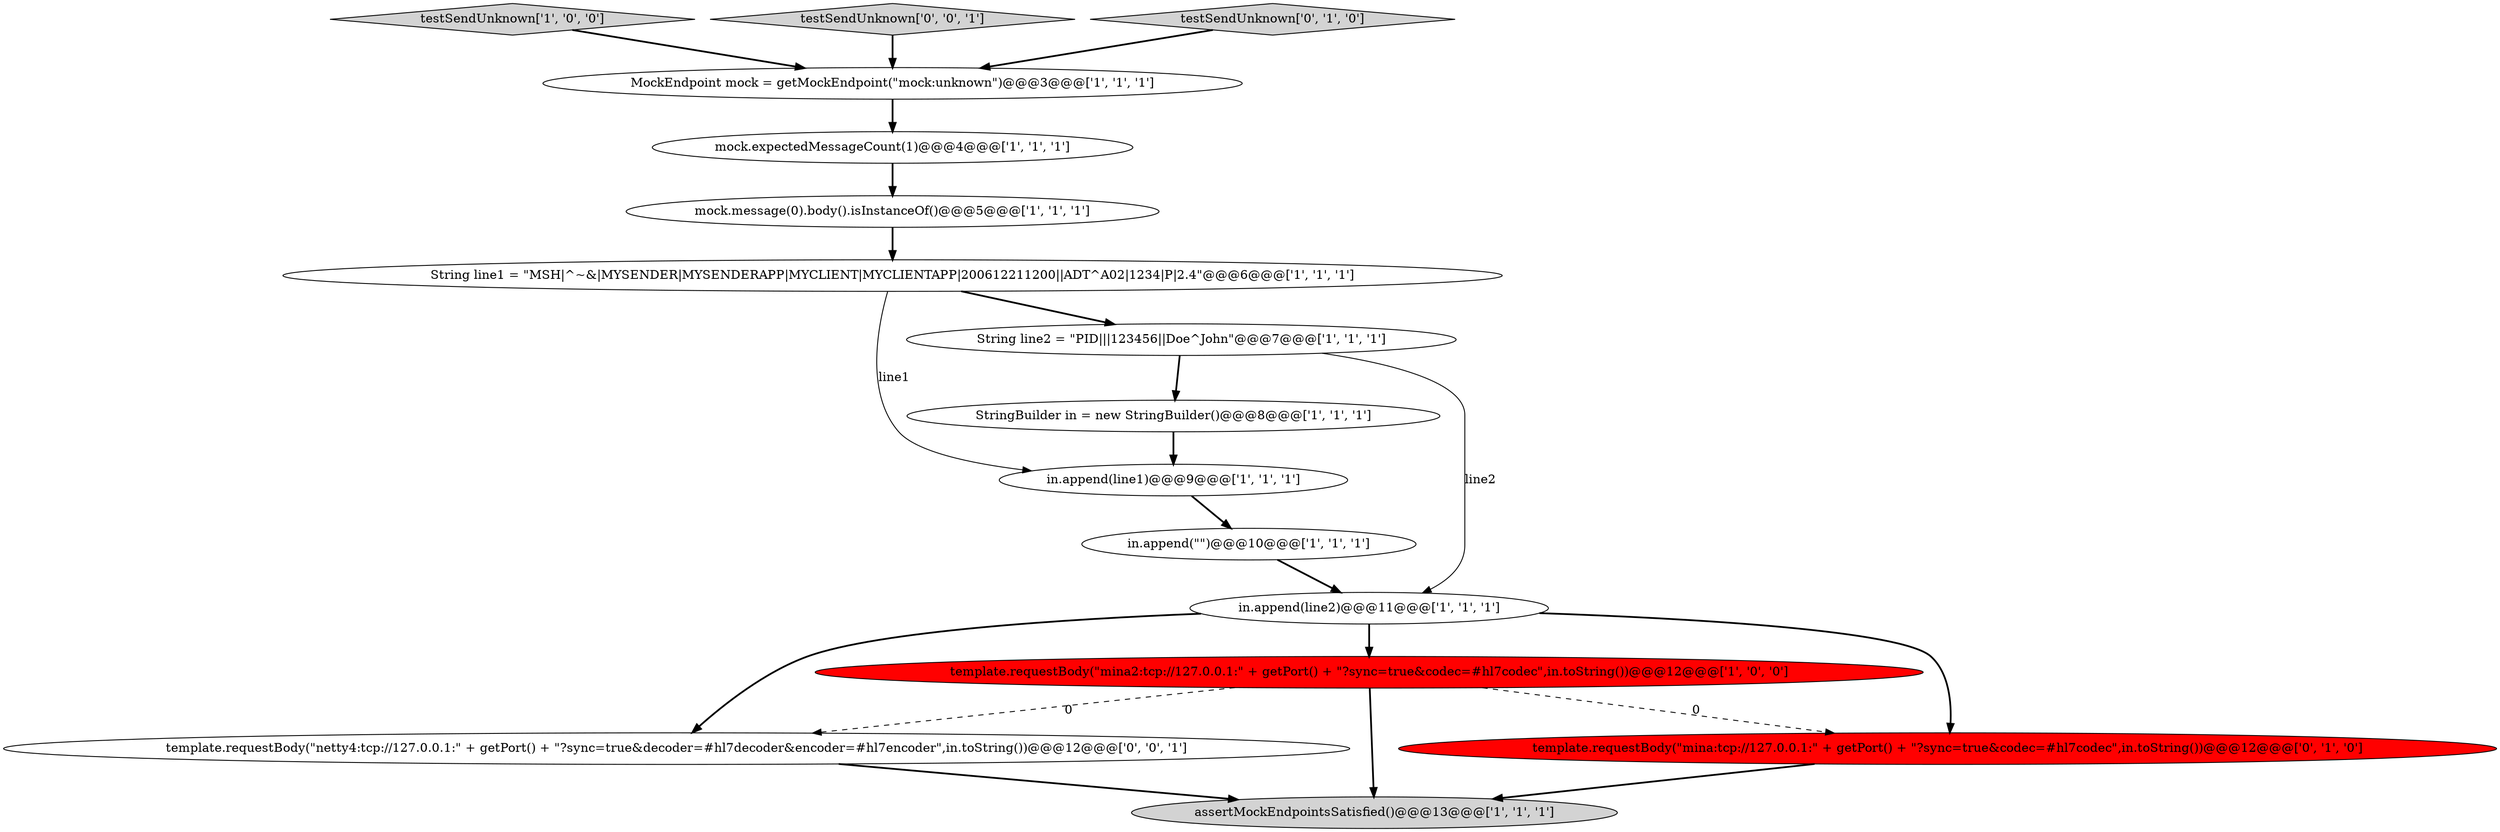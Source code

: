 digraph {
15 [style = filled, label = "template.requestBody(\"netty4:tcp://127.0.0.1:\" + getPort() + \"?sync=true&decoder=#hl7decoder&encoder=#hl7encoder\",in.toString())@@@12@@@['0', '0', '1']", fillcolor = white, shape = ellipse image = "AAA0AAABBB3BBB"];
8 [style = filled, label = "String line1 = \"MSH|^~\&|MYSENDER|MYSENDERAPP|MYCLIENT|MYCLIENTAPP|200612211200||ADT^A02|1234|P|2.4\"@@@6@@@['1', '1', '1']", fillcolor = white, shape = ellipse image = "AAA0AAABBB1BBB"];
2 [style = filled, label = "in.append(line2)@@@11@@@['1', '1', '1']", fillcolor = white, shape = ellipse image = "AAA0AAABBB1BBB"];
11 [style = filled, label = "in.append(\"\")@@@10@@@['1', '1', '1']", fillcolor = white, shape = ellipse image = "AAA0AAABBB1BBB"];
3 [style = filled, label = "assertMockEndpointsSatisfied()@@@13@@@['1', '1', '1']", fillcolor = lightgray, shape = ellipse image = "AAA0AAABBB1BBB"];
6 [style = filled, label = "in.append(line1)@@@9@@@['1', '1', '1']", fillcolor = white, shape = ellipse image = "AAA0AAABBB1BBB"];
9 [style = filled, label = "testSendUnknown['1', '0', '0']", fillcolor = lightgray, shape = diamond image = "AAA0AAABBB1BBB"];
4 [style = filled, label = "mock.expectedMessageCount(1)@@@4@@@['1', '1', '1']", fillcolor = white, shape = ellipse image = "AAA0AAABBB1BBB"];
14 [style = filled, label = "testSendUnknown['0', '0', '1']", fillcolor = lightgray, shape = diamond image = "AAA0AAABBB3BBB"];
13 [style = filled, label = "template.requestBody(\"mina:tcp://127.0.0.1:\" + getPort() + \"?sync=true&codec=#hl7codec\",in.toString())@@@12@@@['0', '1', '0']", fillcolor = red, shape = ellipse image = "AAA1AAABBB2BBB"];
7 [style = filled, label = "MockEndpoint mock = getMockEndpoint(\"mock:unknown\")@@@3@@@['1', '1', '1']", fillcolor = white, shape = ellipse image = "AAA0AAABBB1BBB"];
10 [style = filled, label = "template.requestBody(\"mina2:tcp://127.0.0.1:\" + getPort() + \"?sync=true&codec=#hl7codec\",in.toString())@@@12@@@['1', '0', '0']", fillcolor = red, shape = ellipse image = "AAA1AAABBB1BBB"];
1 [style = filled, label = "mock.message(0).body().isInstanceOf()@@@5@@@['1', '1', '1']", fillcolor = white, shape = ellipse image = "AAA0AAABBB1BBB"];
0 [style = filled, label = "StringBuilder in = new StringBuilder()@@@8@@@['1', '1', '1']", fillcolor = white, shape = ellipse image = "AAA0AAABBB1BBB"];
12 [style = filled, label = "testSendUnknown['0', '1', '0']", fillcolor = lightgray, shape = diamond image = "AAA0AAABBB2BBB"];
5 [style = filled, label = "String line2 = \"PID|||123456||Doe^John\"@@@7@@@['1', '1', '1']", fillcolor = white, shape = ellipse image = "AAA0AAABBB1BBB"];
5->2 [style = solid, label="line2"];
10->15 [style = dashed, label="0"];
1->8 [style = bold, label=""];
0->6 [style = bold, label=""];
10->3 [style = bold, label=""];
7->4 [style = bold, label=""];
10->13 [style = dashed, label="0"];
9->7 [style = bold, label=""];
2->10 [style = bold, label=""];
15->3 [style = bold, label=""];
12->7 [style = bold, label=""];
11->2 [style = bold, label=""];
14->7 [style = bold, label=""];
2->13 [style = bold, label=""];
8->5 [style = bold, label=""];
5->0 [style = bold, label=""];
13->3 [style = bold, label=""];
6->11 [style = bold, label=""];
2->15 [style = bold, label=""];
8->6 [style = solid, label="line1"];
4->1 [style = bold, label=""];
}

